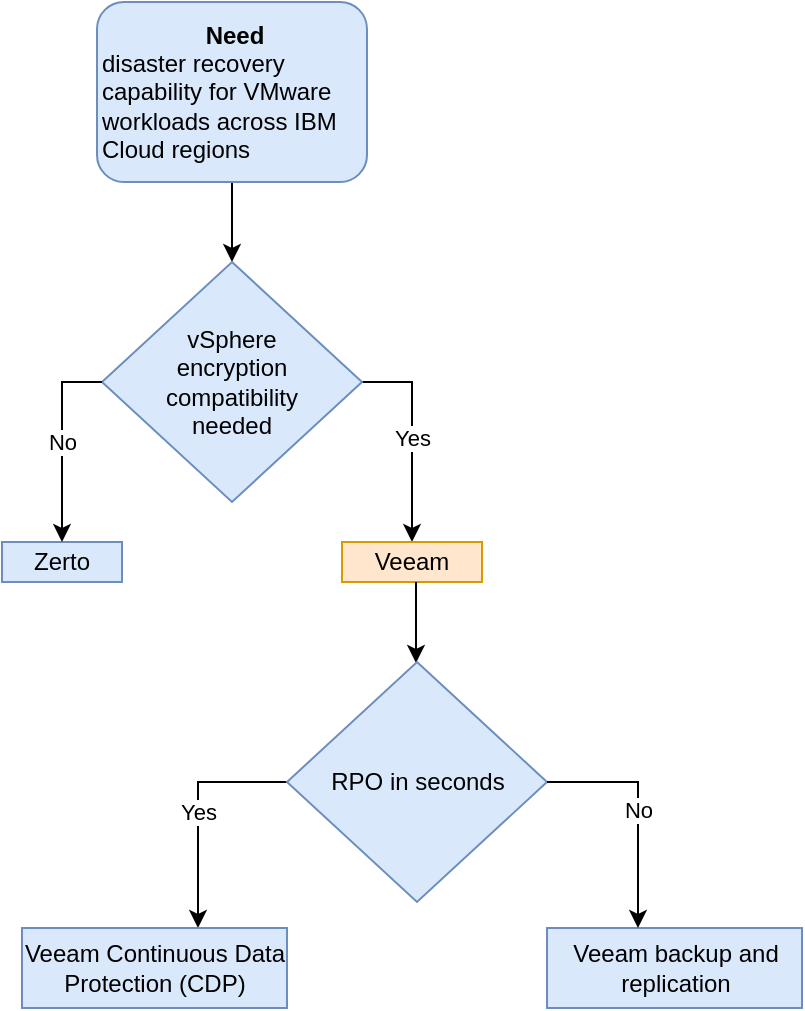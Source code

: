 <mxfile version="22.1.21" type="device" pages="5">
  <diagram name="Veeam" id="EK-IaFDj5gIDf1e9t6iN">
    <mxGraphModel dx="954" dy="674" grid="1" gridSize="10" guides="1" tooltips="1" connect="1" arrows="1" fold="1" page="1" pageScale="1" pageWidth="827" pageHeight="1169" math="0" shadow="0">
      <root>
        <mxCell id="0" />
        <mxCell id="1" parent="0" />
        <mxCell id="cqP6IJZy74ttJfCUHKLl-10" style="edgeStyle=orthogonalEdgeStyle;rounded=0;orthogonalLoop=1;jettySize=auto;html=1;" parent="1" source="cqP6IJZy74ttJfCUHKLl-1" target="cqP6IJZy74ttJfCUHKLl-4" edge="1">
          <mxGeometry relative="1" as="geometry" />
        </mxCell>
        <mxCell id="cqP6IJZy74ttJfCUHKLl-1" value="&lt;div style=&quot;text-align: center;&quot;&gt;&lt;b style=&quot;background-color: initial;&quot;&gt;Need&lt;/b&gt;&lt;/div&gt;disaster recovery capability for VMware workloads across IBM Cloud regions" style="rounded=1;whiteSpace=wrap;html=1;align=left;fillColor=#dae8fc;strokeColor=#6c8ebf;" parent="1" vertex="1">
          <mxGeometry x="267.5" y="60" width="135" height="90" as="geometry" />
        </mxCell>
        <mxCell id="cqP6IJZy74ttJfCUHKLl-9" value="Yes" style="edgeStyle=orthogonalEdgeStyle;rounded=0;orthogonalLoop=1;jettySize=auto;html=1;" parent="1" source="cqP6IJZy74ttJfCUHKLl-4" target="cqP6IJZy74ttJfCUHKLl-7" edge="1">
          <mxGeometry relative="1" as="geometry">
            <Array as="points">
              <mxPoint x="425" y="250" />
            </Array>
          </mxGeometry>
        </mxCell>
        <mxCell id="cqP6IJZy74ttJfCUHKLl-4" value="&lt;span style=&quot;font-family: Helvetica; font-size: 12px; font-style: normal; font-variant-ligatures: normal; font-variant-caps: normal; font-weight: 400; letter-spacing: normal; orphans: 2; text-align: center; text-indent: 0px; text-transform: none; widows: 2; word-spacing: 0px; -webkit-text-stroke-width: 0px; text-decoration-thickness: initial; text-decoration-style: initial; text-decoration-color: initial; float: none; display: inline !important;&quot;&gt;vSphere &lt;br&gt;encryption &lt;br&gt;compatibility &lt;br&gt;needed&lt;/span&gt;" style="rhombus;whiteSpace=wrap;html=1;fillColor=#dae8fc;strokeColor=#6c8ebf;fontColor=default;labelBackgroundColor=none;" parent="1" vertex="1">
          <mxGeometry x="270" y="190" width="130" height="120" as="geometry" />
        </mxCell>
        <mxCell id="cqP6IJZy74ttJfCUHKLl-6" value="Zerto" style="rounded=0;whiteSpace=wrap;html=1;fillColor=#dae8fc;strokeColor=#6c8ebf;" parent="1" vertex="1">
          <mxGeometry x="220" y="330" width="60" height="20" as="geometry" />
        </mxCell>
        <mxCell id="cqP6IJZy74ttJfCUHKLl-7" value="Veeam" style="rounded=0;whiteSpace=wrap;html=1;fillColor=#ffe6cc;strokeColor=#d79b00;" parent="1" vertex="1">
          <mxGeometry x="390" y="330" width="70" height="20" as="geometry" />
        </mxCell>
        <mxCell id="cqP6IJZy74ttJfCUHKLl-8" value="No" style="edgeStyle=orthogonalEdgeStyle;rounded=0;orthogonalLoop=1;jettySize=auto;html=1;" parent="1" source="cqP6IJZy74ttJfCUHKLl-4" target="cqP6IJZy74ttJfCUHKLl-6" edge="1">
          <mxGeometry relative="1" as="geometry">
            <Array as="points">
              <mxPoint x="250" y="250" />
            </Array>
          </mxGeometry>
        </mxCell>
        <mxCell id="jLAxUOXLqxo73lKlouV3-1" style="edgeStyle=orthogonalEdgeStyle;rounded=0;orthogonalLoop=1;jettySize=auto;html=1;" parent="1" source="cqP6IJZy74ttJfCUHKLl-7" target="jLAxUOXLqxo73lKlouV3-4" edge="1">
          <mxGeometry relative="1" as="geometry">
            <mxPoint x="447.5" y="311" as="targetPoint" />
            <Array as="points">
              <mxPoint x="427" y="370" />
              <mxPoint x="427" y="370" />
            </Array>
            <mxPoint x="447.5" y="450" as="sourcePoint" />
          </mxGeometry>
        </mxCell>
        <mxCell id="jLAxUOXLqxo73lKlouV3-3" value="Yes" style="edgeStyle=orthogonalEdgeStyle;rounded=0;orthogonalLoop=1;jettySize=auto;html=1;" parent="1" source="jLAxUOXLqxo73lKlouV3-4" target="jLAxUOXLqxo73lKlouV3-7" edge="1">
          <mxGeometry relative="1" as="geometry">
            <Array as="points">
              <mxPoint x="318" y="450" />
            </Array>
          </mxGeometry>
        </mxCell>
        <mxCell id="jLAxUOXLqxo73lKlouV3-4" value="RPO in seconds" style="rhombus;whiteSpace=wrap;html=1;fillColor=#dae8fc;strokeColor=#6c8ebf;fontColor=default;labelBackgroundColor=none;" parent="1" vertex="1">
          <mxGeometry x="362.5" y="390" width="130" height="120" as="geometry" />
        </mxCell>
        <mxCell id="jLAxUOXLqxo73lKlouV3-5" value="Veeam backup and replication" style="rounded=0;whiteSpace=wrap;html=1;fillColor=#dae8fc;strokeColor=#6c8ebf;" parent="1" vertex="1">
          <mxGeometry x="492.5" y="523" width="127.5" height="40" as="geometry" />
        </mxCell>
        <mxCell id="jLAxUOXLqxo73lKlouV3-6" value="No" style="edgeStyle=orthogonalEdgeStyle;rounded=0;orthogonalLoop=1;jettySize=auto;html=1;" parent="1" source="jLAxUOXLqxo73lKlouV3-4" target="jLAxUOXLqxo73lKlouV3-5" edge="1">
          <mxGeometry relative="1" as="geometry">
            <Array as="points">
              <mxPoint x="538" y="450" />
            </Array>
          </mxGeometry>
        </mxCell>
        <mxCell id="jLAxUOXLqxo73lKlouV3-7" value="Veeam Continuous Data Protection (CDP)" style="rounded=0;whiteSpace=wrap;html=1;fillColor=#dae8fc;strokeColor=#6c8ebf;" parent="1" vertex="1">
          <mxGeometry x="230" y="523" width="132.5" height="40" as="geometry" />
        </mxCell>
      </root>
    </mxGraphModel>
  </diagram>
  <diagram name="Generic" id="vQ33hlRabjokEYQNewWU">
    <mxGraphModel dx="954" dy="674" grid="1" gridSize="10" guides="1" tooltips="1" connect="1" arrows="1" fold="1" page="1" pageScale="1" pageWidth="827" pageHeight="1169" math="0" shadow="0">
      <root>
        <mxCell id="MVE86zR6ecj5sjNmbKih-0" />
        <mxCell id="MVE86zR6ecj5sjNmbKih-1" parent="MVE86zR6ecj5sjNmbKih-0" />
        <mxCell id="MVE86zR6ecj5sjNmbKih-2" style="edgeStyle=orthogonalEdgeStyle;rounded=0;orthogonalLoop=1;jettySize=auto;html=1;" edge="1" parent="MVE86zR6ecj5sjNmbKih-1" source="MVE86zR6ecj5sjNmbKih-3" target="MVE86zR6ecj5sjNmbKih-5">
          <mxGeometry relative="1" as="geometry" />
        </mxCell>
        <mxCell id="MVE86zR6ecj5sjNmbKih-3" value="&lt;div style=&quot;text-align: center;&quot;&gt;&lt;b style=&quot;background-color: initial;&quot;&gt;Need&lt;/b&gt;&lt;/div&gt;disaster recovery capability for VMware workloads across IBM Cloud regions" style="rounded=1;whiteSpace=wrap;html=1;align=left;fillColor=#dae8fc;strokeColor=#6c8ebf;" vertex="1" parent="MVE86zR6ecj5sjNmbKih-1">
          <mxGeometry x="267.5" y="60" width="135" height="90" as="geometry" />
        </mxCell>
        <mxCell id="MVE86zR6ecj5sjNmbKih-4" value="Yes" style="edgeStyle=orthogonalEdgeStyle;rounded=0;orthogonalLoop=1;jettySize=auto;html=1;" edge="1" parent="MVE86zR6ecj5sjNmbKih-1" source="MVE86zR6ecj5sjNmbKih-5" target="MVE86zR6ecj5sjNmbKih-7">
          <mxGeometry relative="1" as="geometry">
            <Array as="points">
              <mxPoint x="425" y="250" />
            </Array>
          </mxGeometry>
        </mxCell>
        <mxCell id="MVE86zR6ecj5sjNmbKih-5" value="&lt;span style=&quot;font-family: Helvetica; font-size: 12px; font-style: normal; font-variant-ligatures: normal; font-variant-caps: normal; font-weight: 400; letter-spacing: normal; orphans: 2; text-align: center; text-indent: 0px; text-transform: none; widows: 2; word-spacing: 0px; -webkit-text-stroke-width: 0px; text-decoration-thickness: initial; text-decoration-style: initial; text-decoration-color: initial; float: none; display: inline !important;&quot;&gt;vSphere &lt;br&gt;encryption &lt;br&gt;compatibility &lt;br&gt;needed&lt;/span&gt;" style="rhombus;whiteSpace=wrap;html=1;fillColor=#dae8fc;strokeColor=#6c8ebf;fontColor=default;labelBackgroundColor=none;" vertex="1" parent="MVE86zR6ecj5sjNmbKih-1">
          <mxGeometry x="270" y="190" width="130" height="120" as="geometry" />
        </mxCell>
        <mxCell id="MVE86zR6ecj5sjNmbKih-6" value="Zerto" style="rounded=0;whiteSpace=wrap;html=1;fillColor=#dae8fc;strokeColor=#6c8ebf;" vertex="1" parent="MVE86zR6ecj5sjNmbKih-1">
          <mxGeometry x="220" y="330" width="60" height="20" as="geometry" />
        </mxCell>
        <mxCell id="MVE86zR6ecj5sjNmbKih-7" value="Veeam" style="rounded=0;whiteSpace=wrap;html=1;fillColor=#dae8fc;strokeColor=#6c8ebf;" vertex="1" parent="MVE86zR6ecj5sjNmbKih-1">
          <mxGeometry x="390" y="330" width="70" height="20" as="geometry" />
        </mxCell>
        <mxCell id="MVE86zR6ecj5sjNmbKih-8" value="No" style="edgeStyle=orthogonalEdgeStyle;rounded=0;orthogonalLoop=1;jettySize=auto;html=1;" edge="1" parent="MVE86zR6ecj5sjNmbKih-1" source="MVE86zR6ecj5sjNmbKih-5" target="MVE86zR6ecj5sjNmbKih-6">
          <mxGeometry relative="1" as="geometry">
            <Array as="points">
              <mxPoint x="250" y="250" />
            </Array>
          </mxGeometry>
        </mxCell>
        <mxCell id="MVE86zR6ecj5sjNmbKih-9" style="edgeStyle=orthogonalEdgeStyle;rounded=0;orthogonalLoop=1;jettySize=auto;html=1;" edge="1" parent="MVE86zR6ecj5sjNmbKih-1" source="MVE86zR6ecj5sjNmbKih-7" target="MVE86zR6ecj5sjNmbKih-11">
          <mxGeometry relative="1" as="geometry">
            <mxPoint x="447.5" y="311" as="targetPoint" />
            <Array as="points">
              <mxPoint x="427" y="370" />
              <mxPoint x="427" y="370" />
            </Array>
            <mxPoint x="447.5" y="450" as="sourcePoint" />
          </mxGeometry>
        </mxCell>
        <mxCell id="MVE86zR6ecj5sjNmbKih-10" value="Yes" style="edgeStyle=orthogonalEdgeStyle;rounded=0;orthogonalLoop=1;jettySize=auto;html=1;" edge="1" parent="MVE86zR6ecj5sjNmbKih-1" source="MVE86zR6ecj5sjNmbKih-11" target="MVE86zR6ecj5sjNmbKih-14">
          <mxGeometry relative="1" as="geometry">
            <Array as="points">
              <mxPoint x="318" y="450" />
            </Array>
          </mxGeometry>
        </mxCell>
        <mxCell id="MVE86zR6ecj5sjNmbKih-11" value="RPO in seconds" style="rhombus;whiteSpace=wrap;html=1;fillColor=#dae8fc;strokeColor=#6c8ebf;fontColor=default;labelBackgroundColor=none;" vertex="1" parent="MVE86zR6ecj5sjNmbKih-1">
          <mxGeometry x="362.5" y="390" width="130" height="120" as="geometry" />
        </mxCell>
        <mxCell id="MVE86zR6ecj5sjNmbKih-12" value="Veeam backup and replication" style="rounded=0;whiteSpace=wrap;html=1;fillColor=#dae8fc;strokeColor=#6c8ebf;" vertex="1" parent="MVE86zR6ecj5sjNmbKih-1">
          <mxGeometry x="492.5" y="523" width="127.5" height="40" as="geometry" />
        </mxCell>
        <mxCell id="MVE86zR6ecj5sjNmbKih-13" value="No" style="edgeStyle=orthogonalEdgeStyle;rounded=0;orthogonalLoop=1;jettySize=auto;html=1;" edge="1" parent="MVE86zR6ecj5sjNmbKih-1" source="MVE86zR6ecj5sjNmbKih-11" target="MVE86zR6ecj5sjNmbKih-12">
          <mxGeometry relative="1" as="geometry">
            <Array as="points">
              <mxPoint x="538" y="450" />
            </Array>
          </mxGeometry>
        </mxCell>
        <mxCell id="MVE86zR6ecj5sjNmbKih-14" value="Veeam Continuous Data Protection (CDP)" style="rounded=0;whiteSpace=wrap;html=1;fillColor=#dae8fc;strokeColor=#6c8ebf;" vertex="1" parent="MVE86zR6ecj5sjNmbKih-1">
          <mxGeometry x="230" y="523" width="132.5" height="40" as="geometry" />
        </mxCell>
      </root>
    </mxGraphModel>
  </diagram>
  <diagram name="Zerto" id="vzhwwD8AwHDnNuQvaVza">
    <mxGraphModel dx="794" dy="517" grid="1" gridSize="10" guides="1" tooltips="1" connect="1" arrows="1" fold="1" page="1" pageScale="1" pageWidth="827" pageHeight="1169" math="0" shadow="0">
      <root>
        <mxCell id="uOQ39EAIutqdIeEjohP7-0" />
        <mxCell id="uOQ39EAIutqdIeEjohP7-1" parent="uOQ39EAIutqdIeEjohP7-0" />
        <mxCell id="uOQ39EAIutqdIeEjohP7-2" style="edgeStyle=orthogonalEdgeStyle;rounded=0;orthogonalLoop=1;jettySize=auto;html=1;" edge="1" parent="uOQ39EAIutqdIeEjohP7-1" source="uOQ39EAIutqdIeEjohP7-3" target="uOQ39EAIutqdIeEjohP7-5">
          <mxGeometry relative="1" as="geometry" />
        </mxCell>
        <mxCell id="uOQ39EAIutqdIeEjohP7-3" value="&lt;div style=&quot;text-align: center;&quot;&gt;&lt;b style=&quot;background-color: initial;&quot;&gt;Need&lt;/b&gt;&lt;/div&gt;disaster recovery capability for VMware workloads across IBM Cloud regions" style="rounded=1;whiteSpace=wrap;html=1;align=left;fillColor=#dae8fc;strokeColor=#6c8ebf;" vertex="1" parent="uOQ39EAIutqdIeEjohP7-1">
          <mxGeometry x="267.5" y="60" width="135" height="90" as="geometry" />
        </mxCell>
        <mxCell id="uOQ39EAIutqdIeEjohP7-4" value="Yes" style="edgeStyle=orthogonalEdgeStyle;rounded=0;orthogonalLoop=1;jettySize=auto;html=1;" edge="1" parent="uOQ39EAIutqdIeEjohP7-1" source="uOQ39EAIutqdIeEjohP7-5" target="uOQ39EAIutqdIeEjohP7-7">
          <mxGeometry relative="1" as="geometry">
            <Array as="points">
              <mxPoint x="425" y="250" />
            </Array>
          </mxGeometry>
        </mxCell>
        <mxCell id="uOQ39EAIutqdIeEjohP7-5" value="&lt;span style=&quot;font-family: Helvetica; font-size: 12px; font-style: normal; font-variant-ligatures: normal; font-variant-caps: normal; font-weight: 400; letter-spacing: normal; orphans: 2; text-align: center; text-indent: 0px; text-transform: none; widows: 2; word-spacing: 0px; -webkit-text-stroke-width: 0px; text-decoration-thickness: initial; text-decoration-style: initial; text-decoration-color: initial; float: none; display: inline !important;&quot;&gt;vSphere &lt;br&gt;encryption &lt;br&gt;compatibility &lt;br&gt;needed&lt;/span&gt;" style="rhombus;whiteSpace=wrap;html=1;fillColor=#dae8fc;strokeColor=#6c8ebf;fontColor=default;labelBackgroundColor=none;" vertex="1" parent="uOQ39EAIutqdIeEjohP7-1">
          <mxGeometry x="270" y="190" width="130" height="120" as="geometry" />
        </mxCell>
        <mxCell id="uOQ39EAIutqdIeEjohP7-6" value="Zerto" style="rounded=0;whiteSpace=wrap;html=1;fillColor=#ffe6cc;strokeColor=#d79b00;" vertex="1" parent="uOQ39EAIutqdIeEjohP7-1">
          <mxGeometry x="220" y="330" width="60" height="20" as="geometry" />
        </mxCell>
        <mxCell id="uOQ39EAIutqdIeEjohP7-7" value="Veeam" style="rounded=0;whiteSpace=wrap;html=1;fillColor=#dae8fc;strokeColor=#6c8ebf;" vertex="1" parent="uOQ39EAIutqdIeEjohP7-1">
          <mxGeometry x="390" y="330" width="70" height="20" as="geometry" />
        </mxCell>
        <mxCell id="uOQ39EAIutqdIeEjohP7-8" value="No" style="edgeStyle=orthogonalEdgeStyle;rounded=0;orthogonalLoop=1;jettySize=auto;html=1;" edge="1" parent="uOQ39EAIutqdIeEjohP7-1" source="uOQ39EAIutqdIeEjohP7-5" target="uOQ39EAIutqdIeEjohP7-6">
          <mxGeometry relative="1" as="geometry">
            <Array as="points">
              <mxPoint x="250" y="250" />
            </Array>
            <mxPoint as="offset" />
          </mxGeometry>
        </mxCell>
      </root>
    </mxGraphModel>
  </diagram>
  <diagram id="vLJIc9MyE846H874pXE8" name="veeam_deployment">
    <mxGraphModel dx="954" dy="1843" grid="1" gridSize="10" guides="1" tooltips="1" connect="1" arrows="1" fold="1" page="1" pageScale="1" pageWidth="827" pageHeight="1169" math="0" shadow="0">
      <root>
        <mxCell id="0" />
        <mxCell id="1" parent="0" />
        <mxCell id="3o47zuskQ4emcLuhvPM6-15" style="edgeStyle=orthogonalEdgeStyle;rounded=0;orthogonalLoop=1;jettySize=auto;html=1;" parent="1" source="3o47zuskQ4emcLuhvPM6-2" target="3o47zuskQ4emcLuhvPM6-10" edge="1">
          <mxGeometry relative="1" as="geometry">
            <Array as="points">
              <mxPoint x="358" y="50" />
              <mxPoint x="358" y="50" />
            </Array>
          </mxGeometry>
        </mxCell>
        <mxCell id="3o47zuskQ4emcLuhvPM6-2" value="&lt;b&gt;Veeam deployment options&lt;/b&gt;&lt;div style=&quot;&quot;&gt;&lt;/div&gt;" style="rounded=1;whiteSpace=wrap;html=1;align=center;fillColor=#dae8fc;strokeColor=#6c8ebf;" parent="1" vertex="1">
          <mxGeometry x="290" y="-10" width="135" height="50" as="geometry" />
        </mxCell>
        <mxCell id="3o47zuskQ4emcLuhvPM6-3" value="Yes" style="edgeStyle=orthogonalEdgeStyle;rounded=0;orthogonalLoop=1;jettySize=auto;html=1;" parent="1" source="3o47zuskQ4emcLuhvPM6-10" target="3o47zuskQ4emcLuhvPM6-6" edge="1">
          <mxGeometry relative="1" as="geometry">
            <Array as="points">
              <mxPoint x="420" y="150" />
              <mxPoint x="420" y="150" />
            </Array>
          </mxGeometry>
        </mxCell>
        <mxCell id="3o47zuskQ4emcLuhvPM6-9" value="Yes" style="edgeStyle=orthogonalEdgeStyle;rounded=0;orthogonalLoop=1;jettySize=auto;html=1;" parent="1" source="3o47zuskQ4emcLuhvPM6-4" target="3o47zuskQ4emcLuhvPM6-8" edge="1">
          <mxGeometry relative="1" as="geometry">
            <Array as="points">
              <mxPoint x="248" y="317" />
            </Array>
          </mxGeometry>
        </mxCell>
        <mxCell id="3o47zuskQ4emcLuhvPM6-4" value="Need for the &lt;br&gt;Veeam server to be highly available" style="rhombus;whiteSpace=wrap;html=1;fillColor=#dae8fc;strokeColor=#6c8ebf;fontColor=default;labelBackgroundColor=none;" parent="1" vertex="1">
          <mxGeometry x="292.5" y="257" width="130" height="120" as="geometry" />
        </mxCell>
        <mxCell id="3o47zuskQ4emcLuhvPM6-5" value="Windows VSI &lt;br&gt;(hosted on IBM Cloud)" style="rounded=0;whiteSpace=wrap;html=1;fillColor=#dae8fc;strokeColor=#6c8ebf;" parent="1" vertex="1">
          <mxGeometry x="422.5" y="370" width="127.5" height="40" as="geometry" />
        </mxCell>
        <mxCell id="3o47zuskQ4emcLuhvPM6-6" value="Bare Metal Server" style="rounded=0;whiteSpace=wrap;html=1;fillColor=#ffe6cc;strokeColor=#d79b00;" parent="1" vertex="1">
          <mxGeometry x="480" y="140" width="100" height="20" as="geometry" />
        </mxCell>
        <mxCell id="3o47zuskQ4emcLuhvPM6-7" value="No" style="edgeStyle=orthogonalEdgeStyle;rounded=0;orthogonalLoop=1;jettySize=auto;html=1;" parent="1" source="3o47zuskQ4emcLuhvPM6-4" target="3o47zuskQ4emcLuhvPM6-5" edge="1">
          <mxGeometry relative="1" as="geometry">
            <Array as="points">
              <mxPoint x="468" y="317" />
            </Array>
          </mxGeometry>
        </mxCell>
        <mxCell id="3o47zuskQ4emcLuhvPM6-8" value="Windows VM &lt;br&gt;(hosted on the VMware deployment)" style="rounded=0;whiteSpace=wrap;html=1;fillColor=#dae8fc;strokeColor=#6c8ebf;" parent="1" vertex="1">
          <mxGeometry x="160" y="370" width="132.5" height="40" as="geometry" />
        </mxCell>
        <mxCell id="3o47zuskQ4emcLuhvPM6-14" value="No" style="edgeStyle=orthogonalEdgeStyle;rounded=0;orthogonalLoop=1;jettySize=auto;html=1;" parent="1" source="3o47zuskQ4emcLuhvPM6-10" target="3o47zuskQ4emcLuhvPM6-4" edge="1">
          <mxGeometry relative="1" as="geometry">
            <Array as="points">
              <mxPoint x="335" y="150" />
            </Array>
          </mxGeometry>
        </mxCell>
        <mxCell id="3o47zuskQ4emcLuhvPM6-10" value="Need for&amp;nbsp;&lt;br&gt;physical isolation&lt;br&gt;&amp;nbsp;of the Veeam server and its&amp;nbsp;storage" style="rhombus;whiteSpace=wrap;html=1;fillColor=#dae8fc;strokeColor=#6c8ebf;fontColor=default;labelBackgroundColor=none;" parent="1" vertex="1">
          <mxGeometry x="292.5" y="90" width="130" height="120" as="geometry" />
        </mxCell>
      </root>
    </mxGraphModel>
  </diagram>
  <diagram name="KMS" id="hro80h1Kh4wBRXjXCcC7">
    <mxGraphModel dx="1122" dy="793" grid="1" gridSize="10" guides="1" tooltips="1" connect="1" arrows="1" fold="1" page="1" pageScale="1" pageWidth="827" pageHeight="1169" math="0" shadow="0">
      <root>
        <mxCell id="XDGDI48KLB5o8Xd3qSgd-0" />
        <mxCell id="XDGDI48KLB5o8Xd3qSgd-1" parent="XDGDI48KLB5o8Xd3qSgd-0" />
        <mxCell id="XDGDI48KLB5o8Xd3qSgd-2" style="edgeStyle=orthogonalEdgeStyle;rounded=0;orthogonalLoop=1;jettySize=auto;html=1;" edge="1" parent="XDGDI48KLB5o8Xd3qSgd-1" source="XDGDI48KLB5o8Xd3qSgd-3" target="XDGDI48KLB5o8Xd3qSgd-5">
          <mxGeometry relative="1" as="geometry" />
        </mxCell>
        <mxCell id="XDGDI48KLB5o8Xd3qSgd-3" value="&lt;b&gt;KMS choice&lt;/b&gt;&lt;div style=&quot;&quot;&gt;&lt;/div&gt;" style="rounded=1;whiteSpace=wrap;html=1;align=center;fillColor=#dae8fc;strokeColor=#6c8ebf;" vertex="1" parent="XDGDI48KLB5o8Xd3qSgd-1">
          <mxGeometry x="267.5" y="120" width="135" height="30" as="geometry" />
        </mxCell>
        <mxCell id="XDGDI48KLB5o8Xd3qSgd-4" value="No" style="edgeStyle=orthogonalEdgeStyle;rounded=0;orthogonalLoop=1;jettySize=auto;html=1;" edge="1" parent="XDGDI48KLB5o8Xd3qSgd-1" source="XDGDI48KLB5o8Xd3qSgd-5" target="XDGDI48KLB5o8Xd3qSgd-11">
          <mxGeometry x="-0.06" relative="1" as="geometry">
            <Array as="points">
              <mxPoint x="468" y="250" />
            </Array>
            <mxPoint x="425" y="330" as="targetPoint" />
            <mxPoint as="offset" />
          </mxGeometry>
        </mxCell>
        <mxCell id="XDGDI48KLB5o8Xd3qSgd-5" value="Veeam native encryption used with KMS?" style="rhombus;whiteSpace=wrap;html=1;fillColor=#dae8fc;strokeColor=#6c8ebf;fontColor=default;labelBackgroundColor=none;" vertex="1" parent="XDGDI48KLB5o8Xd3qSgd-1">
          <mxGeometry x="270" y="190" width="130" height="120" as="geometry" />
        </mxCell>
        <mxCell id="XDGDI48KLB5o8Xd3qSgd-6" value="IBM Security Guardium Key Lifecycle Manager (GKLM)" style="rounded=0;whiteSpace=wrap;html=1;fillColor=#dae8fc;strokeColor=#6c8ebf;" vertex="1" parent="XDGDI48KLB5o8Xd3qSgd-1">
          <mxGeometry x="150" y="330" width="130" height="50" as="geometry" />
        </mxCell>
        <mxCell id="XDGDI48KLB5o8Xd3qSgd-8" value="Yes" style="edgeStyle=orthogonalEdgeStyle;rounded=0;orthogonalLoop=1;jettySize=auto;html=1;" edge="1" parent="XDGDI48KLB5o8Xd3qSgd-1" source="XDGDI48KLB5o8Xd3qSgd-5" target="XDGDI48KLB5o8Xd3qSgd-6">
          <mxGeometry x="0.286" relative="1" as="geometry">
            <Array as="points">
              <mxPoint x="210" y="250" />
            </Array>
            <mxPoint y="-1" as="offset" />
          </mxGeometry>
        </mxCell>
        <mxCell id="XDGDI48KLB5o8Xd3qSgd-10" value="Yes" style="edgeStyle=orthogonalEdgeStyle;rounded=0;orthogonalLoop=1;jettySize=auto;html=1;" edge="1" parent="XDGDI48KLB5o8Xd3qSgd-1" source="XDGDI48KLB5o8Xd3qSgd-11" target="XDGDI48KLB5o8Xd3qSgd-14">
          <mxGeometry x="0.36" relative="1" as="geometry">
            <Array as="points">
              <mxPoint x="341" y="450" />
            </Array>
            <mxPoint as="offset" />
          </mxGeometry>
        </mxCell>
        <mxCell id="XDGDI48KLB5o8Xd3qSgd-11" value="Dedicated HSM needed?" style="rhombus;whiteSpace=wrap;html=1;fillColor=#dae8fc;strokeColor=#6c8ebf;fontColor=default;labelBackgroundColor=none;" vertex="1" parent="XDGDI48KLB5o8Xd3qSgd-1">
          <mxGeometry x="402.5" y="390" width="130" height="120" as="geometry" />
        </mxCell>
        <mxCell id="XDGDI48KLB5o8Xd3qSgd-12" value="IBM Cloud Key Protect" style="rounded=0;whiteSpace=wrap;html=1;fillColor=#dae8fc;strokeColor=#6c8ebf;" vertex="1" parent="XDGDI48KLB5o8Xd3qSgd-1">
          <mxGeometry x="532.5" y="523" width="127.5" height="47" as="geometry" />
        </mxCell>
        <mxCell id="XDGDI48KLB5o8Xd3qSgd-13" value="No" style="edgeStyle=orthogonalEdgeStyle;rounded=0;orthogonalLoop=1;jettySize=auto;html=1;" edge="1" parent="XDGDI48KLB5o8Xd3qSgd-1" source="XDGDI48KLB5o8Xd3qSgd-11" target="XDGDI48KLB5o8Xd3qSgd-12">
          <mxGeometry x="0.37" relative="1" as="geometry">
            <Array as="points">
              <mxPoint x="596" y="450" />
            </Array>
            <mxPoint y="1" as="offset" />
          </mxGeometry>
        </mxCell>
        <mxCell id="XDGDI48KLB5o8Xd3qSgd-14" value="IBM Cloud Hyper Protect Crypto Services (HPCS)" style="rounded=0;whiteSpace=wrap;html=1;fillColor=#dae8fc;strokeColor=#6c8ebf;" vertex="1" parent="XDGDI48KLB5o8Xd3qSgd-1">
          <mxGeometry x="280" y="523" width="122.5" height="47" as="geometry" />
        </mxCell>
      </root>
    </mxGraphModel>
  </diagram>
</mxfile>
